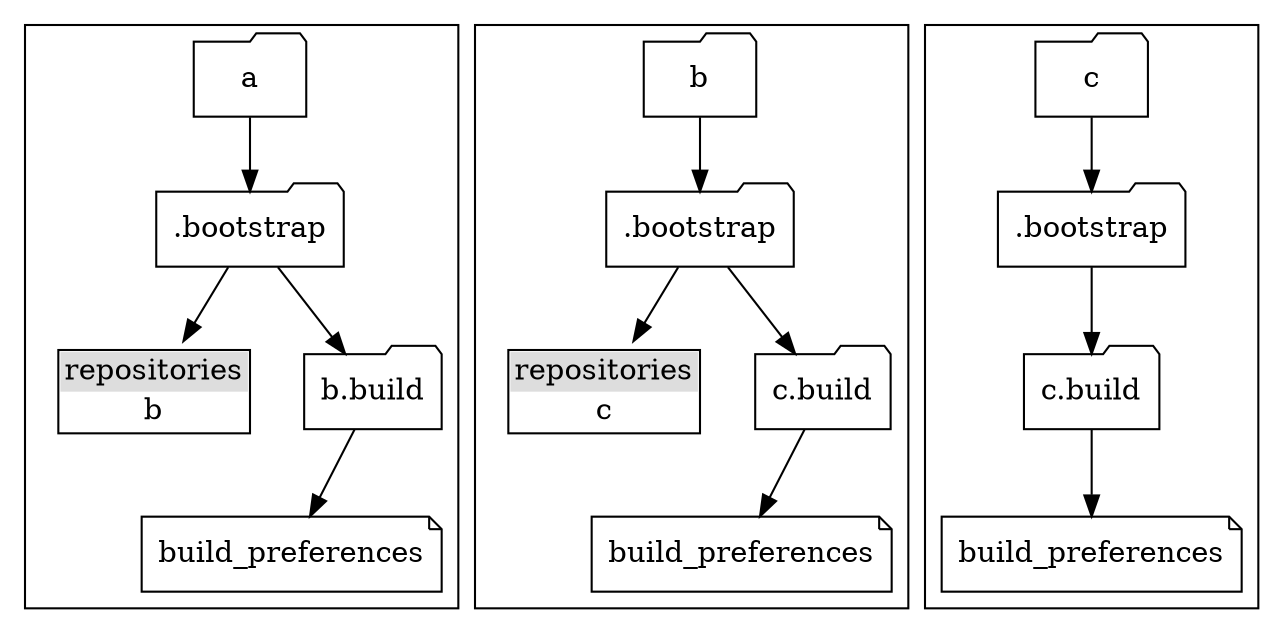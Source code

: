 digraph pic {
     node [shape= folder];

	subgraph cluster_0 {
		"a" -> "a.bootstrap"
		"a.bootstrap"    [ label=".bootstrap" ]
		"a.bootstrap" -> "a.repositories"
		"a.repositories"  [ shape="none", label=< <TABLE BORDER="1" CELLBORDER="0" CELLSPACING="0">
<TR><TD bgcolor="#DDDDDD">repositories</TD></TR>
<TR><TD PORT="f0">b</TD></TR>
</TABLE>>];
		"a.bootstrap" -> "a.b"
		"a.b"                  [ label="b.build" ]
		"a.b"         -> "a.build_preferences"
		"a.build_preferences"  [ label="build_preferences", shape="note" ]
	}

	subgraph cluster_1 {
		"b" -> "b.bootstrap"
		"b.bootstrap"     [ label=".bootstrap" ]
		"b.bootstrap" -> "b.repositories"
		"b.repositories"  [ shape="none", label=< <TABLE BORDER="1" CELLBORDER="0" CELLSPACING="0">
<TR><TD bgcolor="#DDDDDD">repositories</TD></TR>
<TR><TD PORT="f0">c</TD></TR>
</TABLE>>];
		"b.bootstrap" -> "b.c"
		"b.c"                  [ label="c.build" ]
		"b.c"         -> "b.build_preferences"
		"b.build_preferences"  [ label="build_preferences", shape="note" ]
	}

	subgraph cluster_2 {
		"c" -> "c.bootstrap"
		"c.bootstrap" [ label=".bootstrap" ]
		"c.bootstrap" -> "c.c"
		"c.c"                  [ label="c.build" ]
		"c.c"         -> "c.build_preferences"
		"c.build_preferences"  [ label="build_preferences", shape="note" ]
	}
}